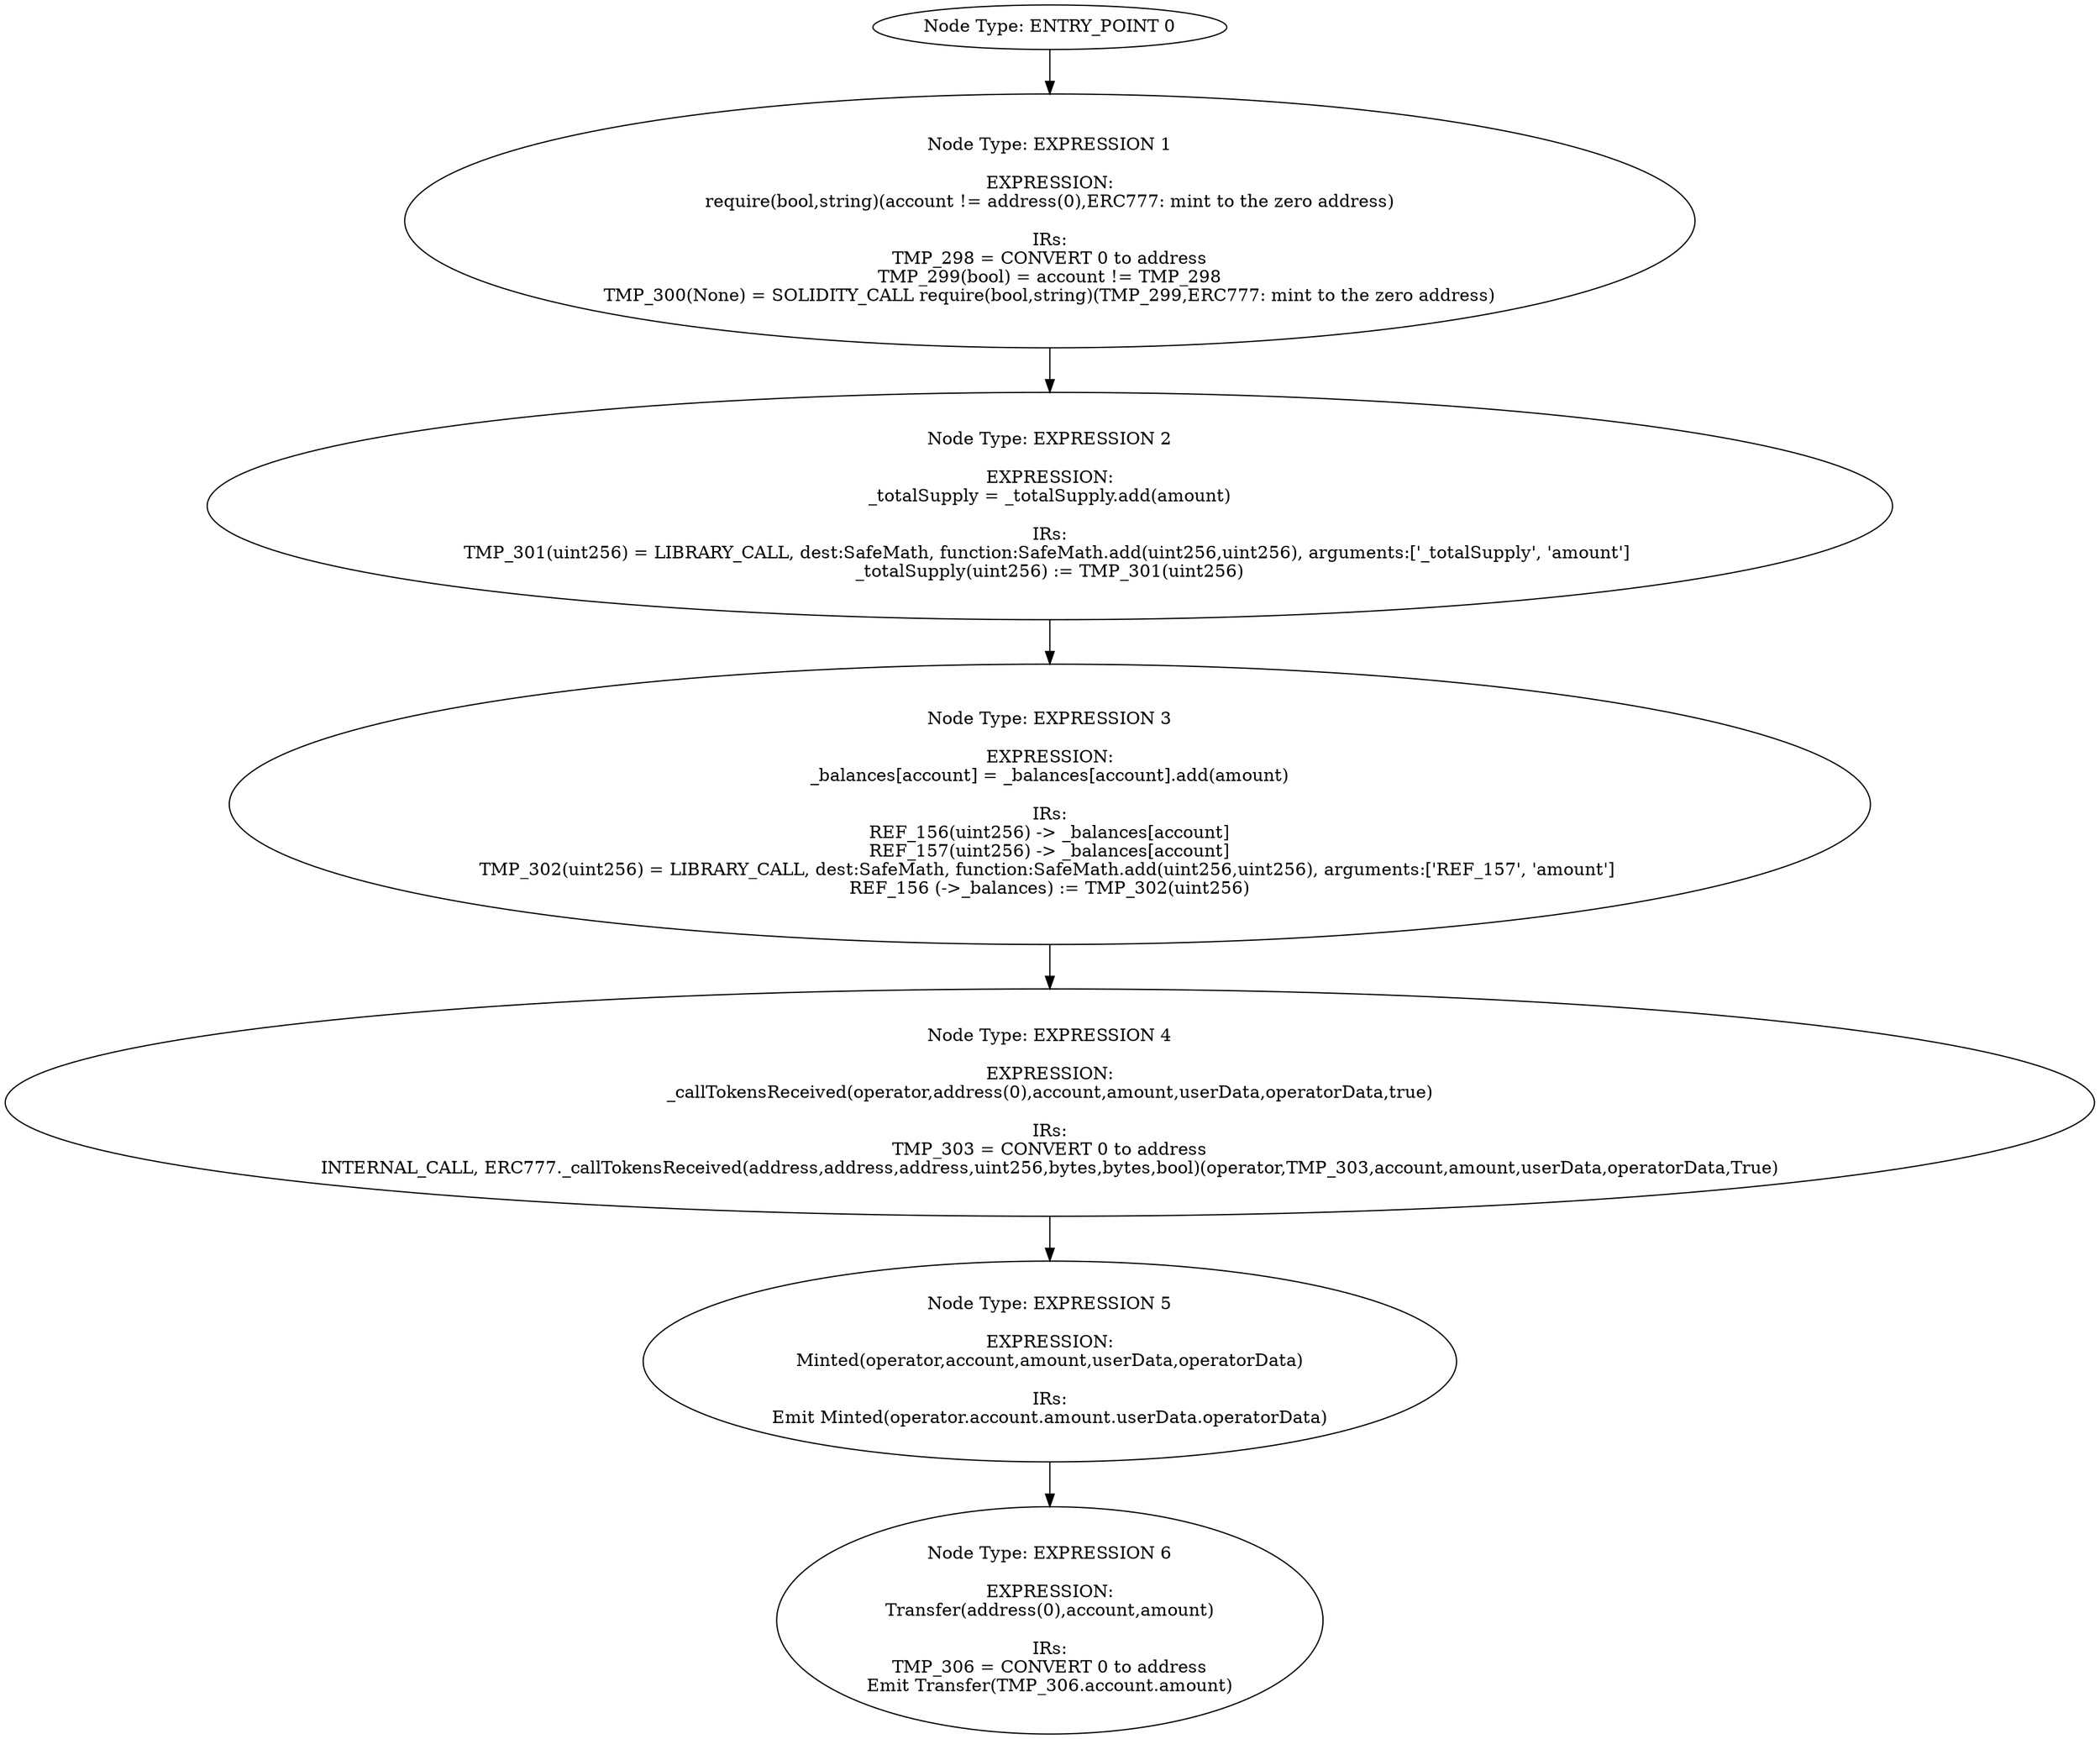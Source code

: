 digraph{
0[label="Node Type: ENTRY_POINT 0
"];
0->1;
1[label="Node Type: EXPRESSION 1

EXPRESSION:
require(bool,string)(account != address(0),ERC777: mint to the zero address)

IRs:
TMP_298 = CONVERT 0 to address
TMP_299(bool) = account != TMP_298
TMP_300(None) = SOLIDITY_CALL require(bool,string)(TMP_299,ERC777: mint to the zero address)"];
1->2;
2[label="Node Type: EXPRESSION 2

EXPRESSION:
_totalSupply = _totalSupply.add(amount)

IRs:
TMP_301(uint256) = LIBRARY_CALL, dest:SafeMath, function:SafeMath.add(uint256,uint256), arguments:['_totalSupply', 'amount'] 
_totalSupply(uint256) := TMP_301(uint256)"];
2->3;
3[label="Node Type: EXPRESSION 3

EXPRESSION:
_balances[account] = _balances[account].add(amount)

IRs:
REF_156(uint256) -> _balances[account]
REF_157(uint256) -> _balances[account]
TMP_302(uint256) = LIBRARY_CALL, dest:SafeMath, function:SafeMath.add(uint256,uint256), arguments:['REF_157', 'amount'] 
REF_156 (->_balances) := TMP_302(uint256)"];
3->4;
4[label="Node Type: EXPRESSION 4

EXPRESSION:
_callTokensReceived(operator,address(0),account,amount,userData,operatorData,true)

IRs:
TMP_303 = CONVERT 0 to address
INTERNAL_CALL, ERC777._callTokensReceived(address,address,address,uint256,bytes,bytes,bool)(operator,TMP_303,account,amount,userData,operatorData,True)"];
4->5;
5[label="Node Type: EXPRESSION 5

EXPRESSION:
Minted(operator,account,amount,userData,operatorData)

IRs:
Emit Minted(operator.account.amount.userData.operatorData)"];
5->6;
6[label="Node Type: EXPRESSION 6

EXPRESSION:
Transfer(address(0),account,amount)

IRs:
TMP_306 = CONVERT 0 to address
Emit Transfer(TMP_306.account.amount)"];
}
